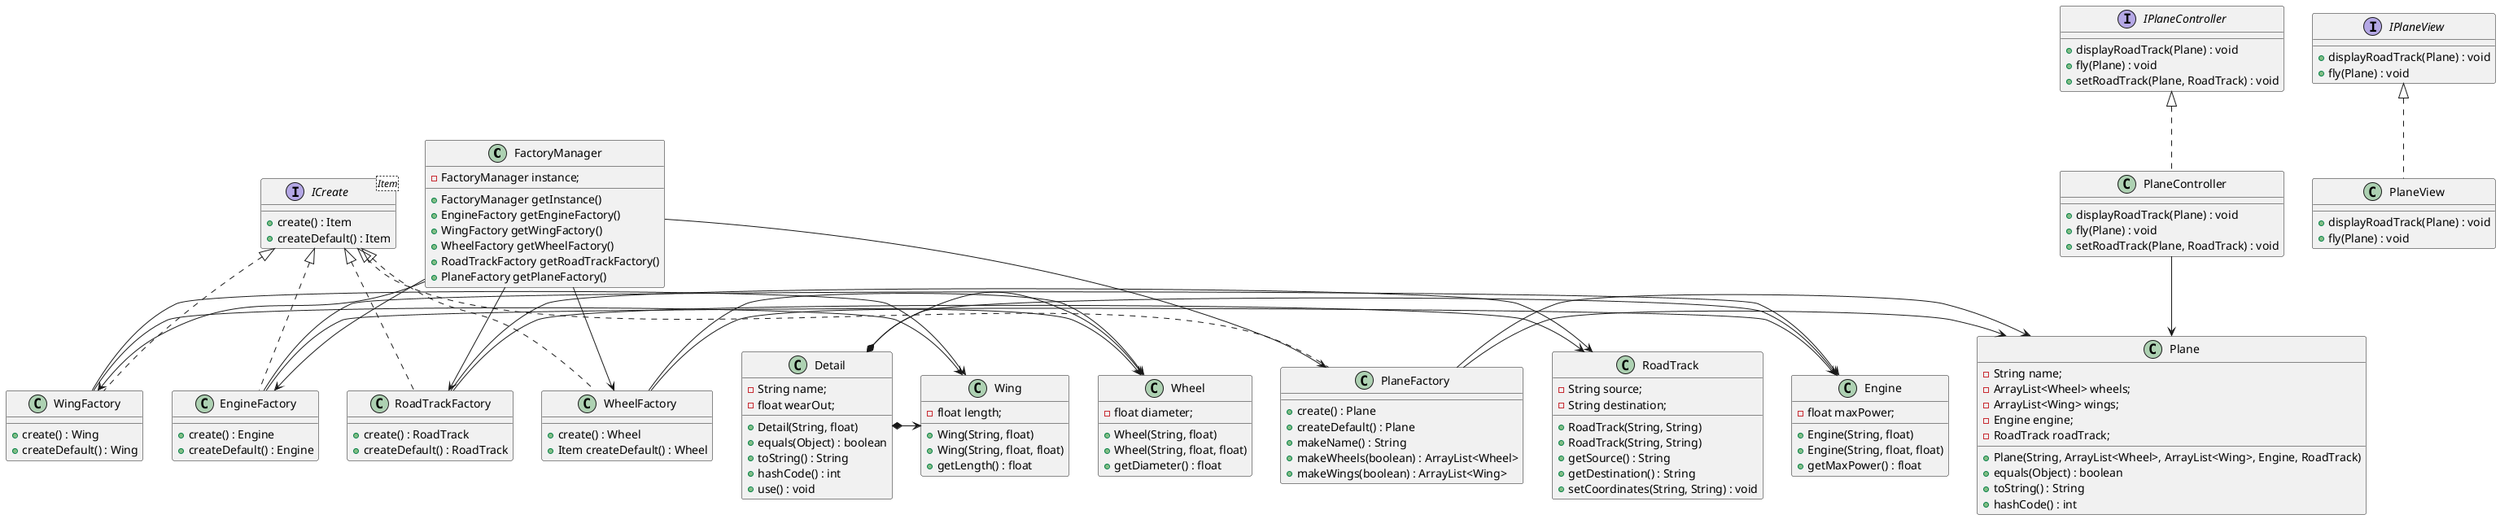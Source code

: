 @startuml

class FactoryManager {
    - FactoryManager instance;
    + FactoryManager getInstance()
    + EngineFactory getEngineFactory()
    + WingFactory getWingFactory()
    + WheelFactory getWheelFactory()
    + RoadTrackFactory getRoadTrackFactory()
    + PlaneFactory getPlaneFactory()
}

interface ICreate<Item> {
    + create() : Item
    + createDefault() : Item
}

interface IPlaneController {
    + displayRoadTrack(Plane) : void
    + fly(Plane) : void
    + setRoadTrack(Plane, RoadTrack) : void
}

class PlaneController implements IPlaneController {
    + displayRoadTrack(Plane) : void
    + fly(Plane) : void
    + setRoadTrack(Plane, RoadTrack) : void
}

class RoadTrackFactory implements ICreate {
   + create() : RoadTrack
   + createDefault() : RoadTrack
}

RoadTrackFactory -> RoadTrack
RoadTrackFactory -> RoadTrack

class WheelFactory implements ICreate {
   + create() : Wheel
   + Item createDefault() : Wheel
}

WheelFactory -> Wheel
WheelFactory -> Wheel

class WingFactory implements ICreate {
   + create() : Wing
   + createDefault() : Wing
}

WingFactory -> Wing
WingFactory -> Wing

class EngineFactory implements ICreate {
   + create() : Engine
   + createDefault() : Engine
}

EngineFactory -> Engine
EngineFactory -> Engine

class PlaneFactory implements ICreate {
   + create() : Plane
   + createDefault() : Plane
   + makeName() : String
   + makeWheels(boolean) : ArrayList<Wheel>
   + makeWings(boolean) : ArrayList<Wing>
}

PlaneFactory -> Plane
PlaneFactory -> Plane

class Plane {
   - String name;
   - ArrayList<Wheel> wheels;
   - ArrayList<Wing> wings;
   - Engine engine;
   - RoadTrack roadTrack;
   + Plane(String, ArrayList<Wheel>, ArrayList<Wing>, Engine, RoadTrack)
   + equals(Object) : boolean
   + toString() : String
   + hashCode() : int
}

class Detail {
   - String name;
   - float wearOut;
   + Detail(String, float)
   + equals(Object) : boolean
   + toString() : String
   + hashCode() : int
   + use() : void
}

class Engine {
   - float maxPower;
   + Engine(String, float)
   + Engine(String, float, float)
   + getMaxPower() : float
}

class Wing {
   - float length;
   + Wing(String, float)
   + Wing(String, float, float)
   + getLength() : float
}

class Wheel {
   - float diameter;
   + Wheel(String, float)
   + Wheel(String, float, float)
   + getDiameter() : float
}
class RoadTrack {
    - String source;
    - String destination;
    + RoadTrack(String, String)
    + RoadTrack(String, String)
    + getSource() : String
    + getDestination() : String
    + setCoordinates(String, String) : void
}

interface IPlaneView {
    + displayRoadTrack(Plane) : void
    + fly(Plane) : void
}

class PlaneView implements IPlaneView {
    + displayRoadTrack(Plane) : void
    + fly(Plane) : void
}

Detail *-> Wing
Detail *-> Wheel
Detail *-> Engine

FactoryManager --> EngineFactory
FactoryManager --> WingFactory
FactoryManager --> WheelFactory
FactoryManager --> RoadTrackFactory
FactoryManager --> PlaneFactory

PlaneController --> Plane

@enduml
